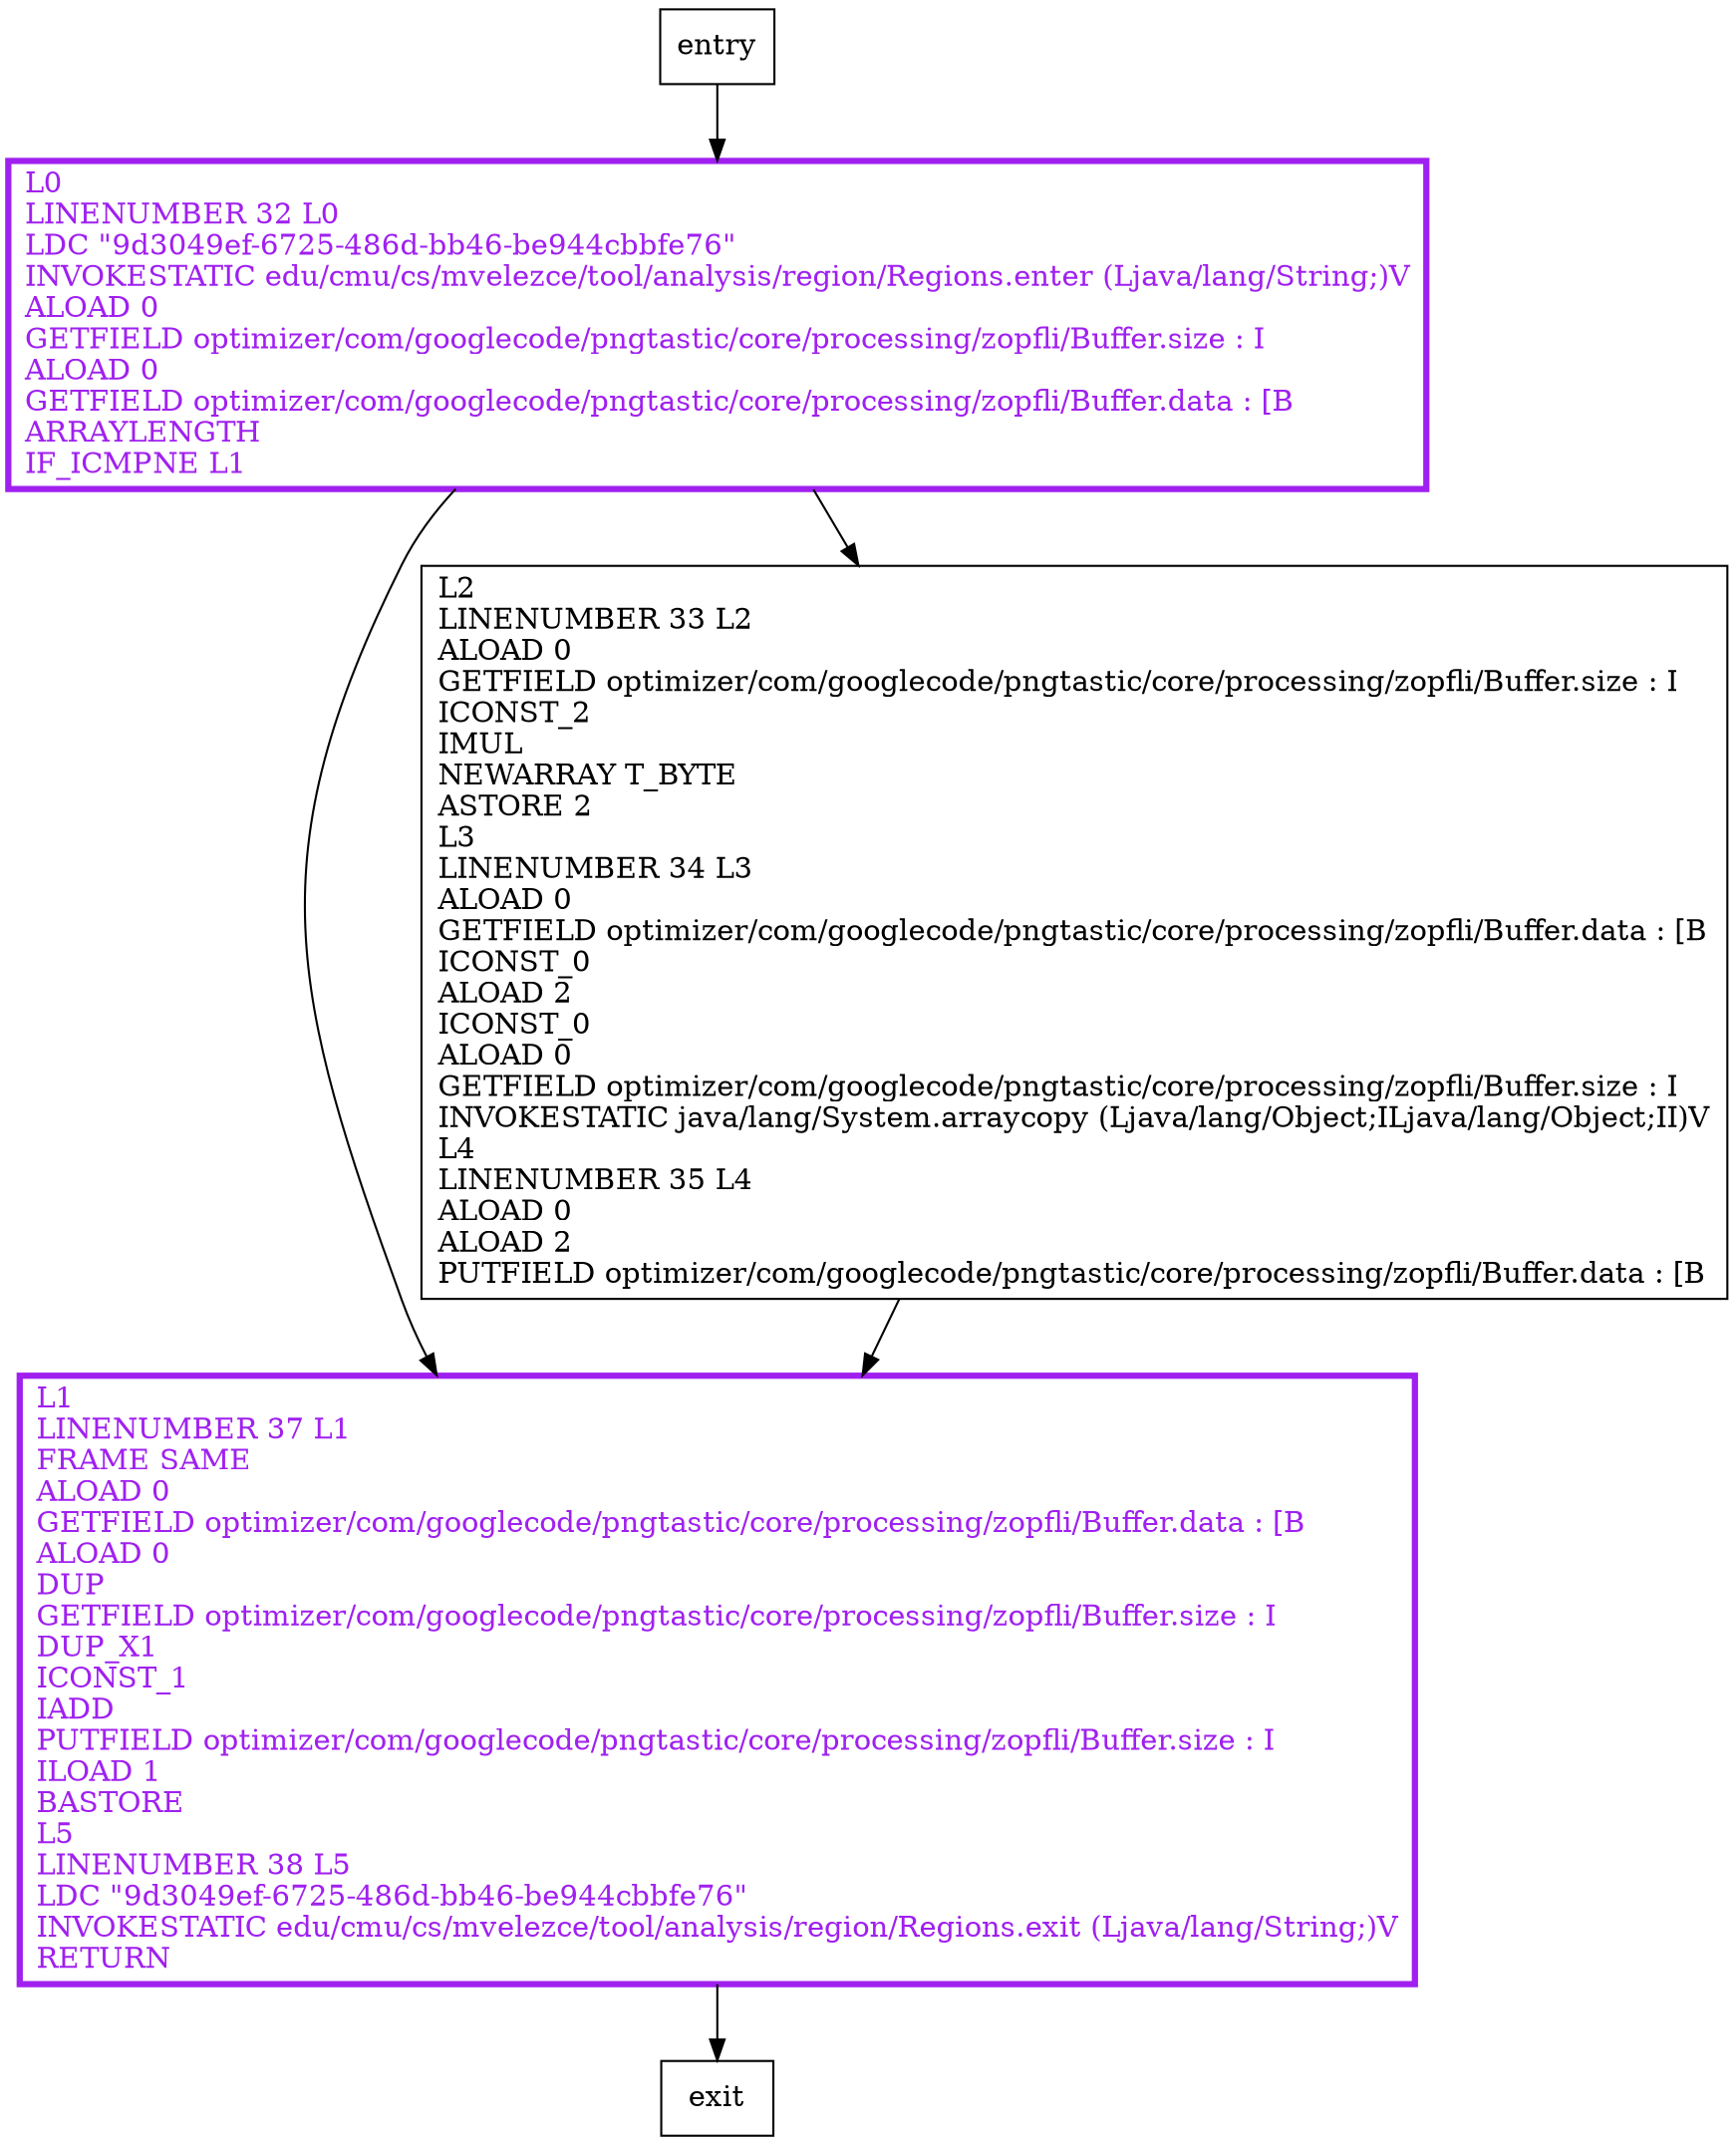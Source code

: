 digraph append {
node [shape=record];
1769128714 [label="L0\lLINENUMBER 32 L0\lLDC \"9d3049ef-6725-486d-bb46-be944cbbfe76\"\lINVOKESTATIC edu/cmu/cs/mvelezce/tool/analysis/region/Regions.enter (Ljava/lang/String;)V\lALOAD 0\lGETFIELD optimizer/com/googlecode/pngtastic/core/processing/zopfli/Buffer.size : I\lALOAD 0\lGETFIELD optimizer/com/googlecode/pngtastic/core/processing/zopfli/Buffer.data : [B\lARRAYLENGTH\lIF_ICMPNE L1\l"];
1470400901 [label="L1\lLINENUMBER 37 L1\lFRAME SAME\lALOAD 0\lGETFIELD optimizer/com/googlecode/pngtastic/core/processing/zopfli/Buffer.data : [B\lALOAD 0\lDUP\lGETFIELD optimizer/com/googlecode/pngtastic/core/processing/zopfli/Buffer.size : I\lDUP_X1\lICONST_1\lIADD\lPUTFIELD optimizer/com/googlecode/pngtastic/core/processing/zopfli/Buffer.size : I\lILOAD 1\lBASTORE\lL5\lLINENUMBER 38 L5\lLDC \"9d3049ef-6725-486d-bb46-be944cbbfe76\"\lINVOKESTATIC edu/cmu/cs/mvelezce/tool/analysis/region/Regions.exit (Ljava/lang/String;)V\lRETURN\l"];
28010264 [label="L2\lLINENUMBER 33 L2\lALOAD 0\lGETFIELD optimizer/com/googlecode/pngtastic/core/processing/zopfli/Buffer.size : I\lICONST_2\lIMUL\lNEWARRAY T_BYTE\lASTORE 2\lL3\lLINENUMBER 34 L3\lALOAD 0\lGETFIELD optimizer/com/googlecode/pngtastic/core/processing/zopfli/Buffer.data : [B\lICONST_0\lALOAD 2\lICONST_0\lALOAD 0\lGETFIELD optimizer/com/googlecode/pngtastic/core/processing/zopfli/Buffer.size : I\lINVOKESTATIC java/lang/System.arraycopy (Ljava/lang/Object;ILjava/lang/Object;II)V\lL4\lLINENUMBER 35 L4\lALOAD 0\lALOAD 2\lPUTFIELD optimizer/com/googlecode/pngtastic/core/processing/zopfli/Buffer.data : [B\l"];
entry;
exit;
entry -> 1769128714;
1769128714 -> 1470400901;
1769128714 -> 28010264;
1470400901 -> exit;
28010264 -> 1470400901;
1769128714[fontcolor="purple", penwidth=3, color="purple"];
1470400901[fontcolor="purple", penwidth=3, color="purple"];
}
